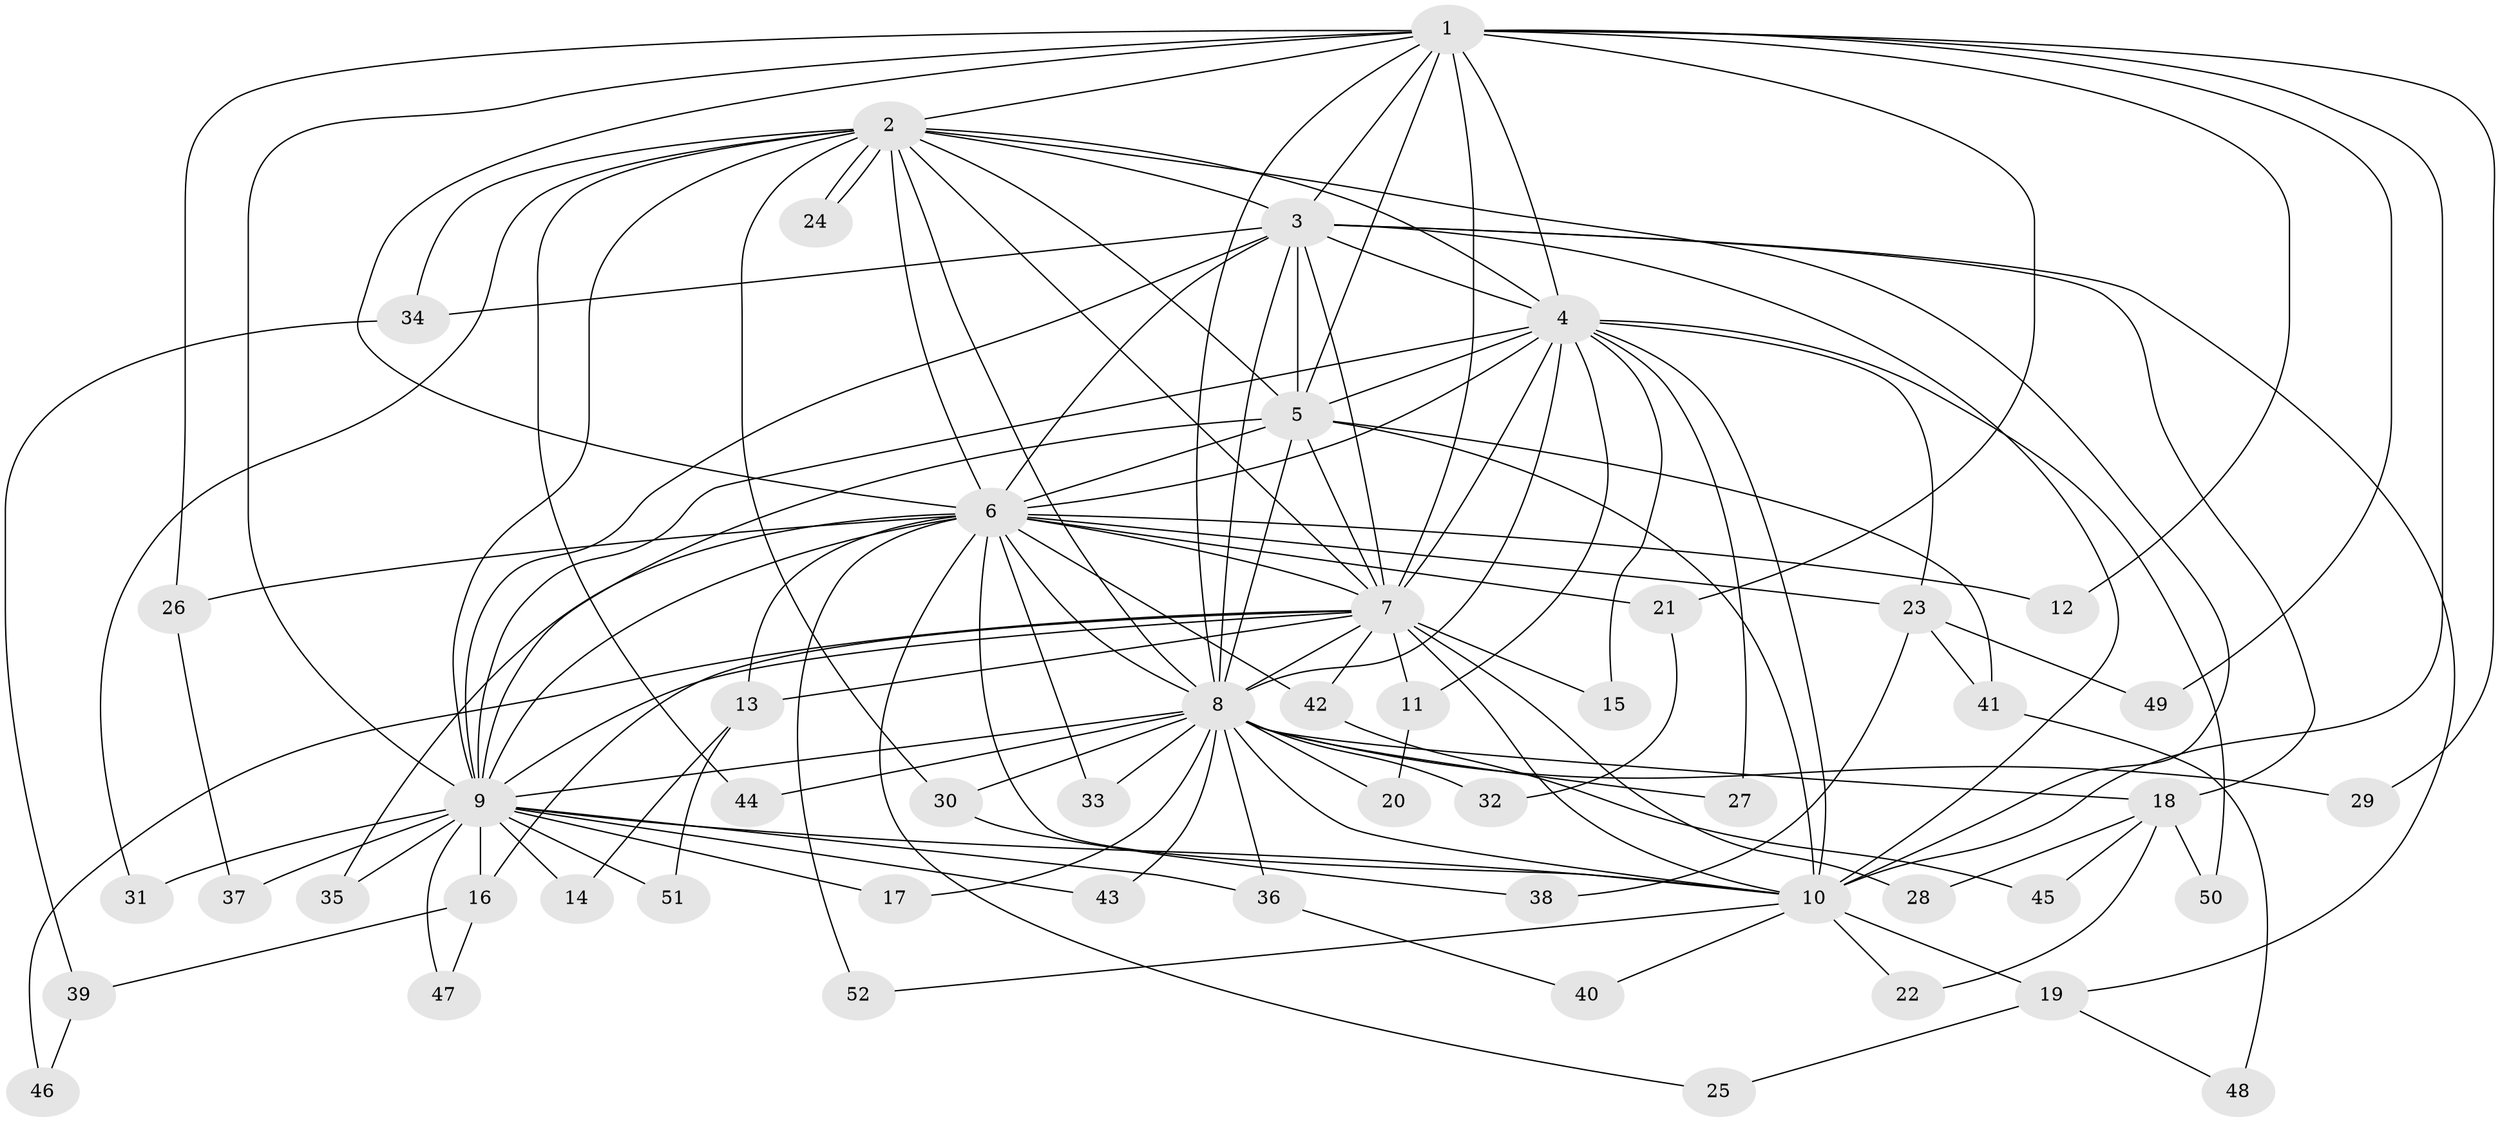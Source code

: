 // Generated by graph-tools (version 1.1) at 2025/35/03/09/25 02:35:13]
// undirected, 52 vertices, 129 edges
graph export_dot {
graph [start="1"]
  node [color=gray90,style=filled];
  1;
  2;
  3;
  4;
  5;
  6;
  7;
  8;
  9;
  10;
  11;
  12;
  13;
  14;
  15;
  16;
  17;
  18;
  19;
  20;
  21;
  22;
  23;
  24;
  25;
  26;
  27;
  28;
  29;
  30;
  31;
  32;
  33;
  34;
  35;
  36;
  37;
  38;
  39;
  40;
  41;
  42;
  43;
  44;
  45;
  46;
  47;
  48;
  49;
  50;
  51;
  52;
  1 -- 2;
  1 -- 3;
  1 -- 4;
  1 -- 5;
  1 -- 6;
  1 -- 7;
  1 -- 8;
  1 -- 9;
  1 -- 10;
  1 -- 12;
  1 -- 21;
  1 -- 26;
  1 -- 29;
  1 -- 49;
  2 -- 3;
  2 -- 4;
  2 -- 5;
  2 -- 6;
  2 -- 7;
  2 -- 8;
  2 -- 9;
  2 -- 10;
  2 -- 24;
  2 -- 24;
  2 -- 30;
  2 -- 31;
  2 -- 34;
  2 -- 44;
  3 -- 4;
  3 -- 5;
  3 -- 6;
  3 -- 7;
  3 -- 8;
  3 -- 9;
  3 -- 10;
  3 -- 18;
  3 -- 19;
  3 -- 34;
  4 -- 5;
  4 -- 6;
  4 -- 7;
  4 -- 8;
  4 -- 9;
  4 -- 10;
  4 -- 11;
  4 -- 15;
  4 -- 23;
  4 -- 27;
  4 -- 50;
  5 -- 6;
  5 -- 7;
  5 -- 8;
  5 -- 9;
  5 -- 10;
  5 -- 41;
  6 -- 7;
  6 -- 8;
  6 -- 9;
  6 -- 10;
  6 -- 12;
  6 -- 13;
  6 -- 21;
  6 -- 23;
  6 -- 25;
  6 -- 26;
  6 -- 33;
  6 -- 35;
  6 -- 42;
  6 -- 52;
  7 -- 8;
  7 -- 9;
  7 -- 10;
  7 -- 11;
  7 -- 13;
  7 -- 15;
  7 -- 16;
  7 -- 28;
  7 -- 42;
  7 -- 46;
  8 -- 9;
  8 -- 10;
  8 -- 17;
  8 -- 18;
  8 -- 20;
  8 -- 27;
  8 -- 29;
  8 -- 30;
  8 -- 32;
  8 -- 33;
  8 -- 36;
  8 -- 43;
  8 -- 44;
  9 -- 10;
  9 -- 14;
  9 -- 16;
  9 -- 17;
  9 -- 31;
  9 -- 35;
  9 -- 36;
  9 -- 37;
  9 -- 43;
  9 -- 47;
  9 -- 51;
  10 -- 19;
  10 -- 22;
  10 -- 40;
  10 -- 52;
  11 -- 20;
  13 -- 14;
  13 -- 51;
  16 -- 39;
  16 -- 47;
  18 -- 22;
  18 -- 28;
  18 -- 45;
  18 -- 50;
  19 -- 25;
  19 -- 48;
  21 -- 32;
  23 -- 38;
  23 -- 41;
  23 -- 49;
  26 -- 37;
  30 -- 38;
  34 -- 39;
  36 -- 40;
  39 -- 46;
  41 -- 48;
  42 -- 45;
}
